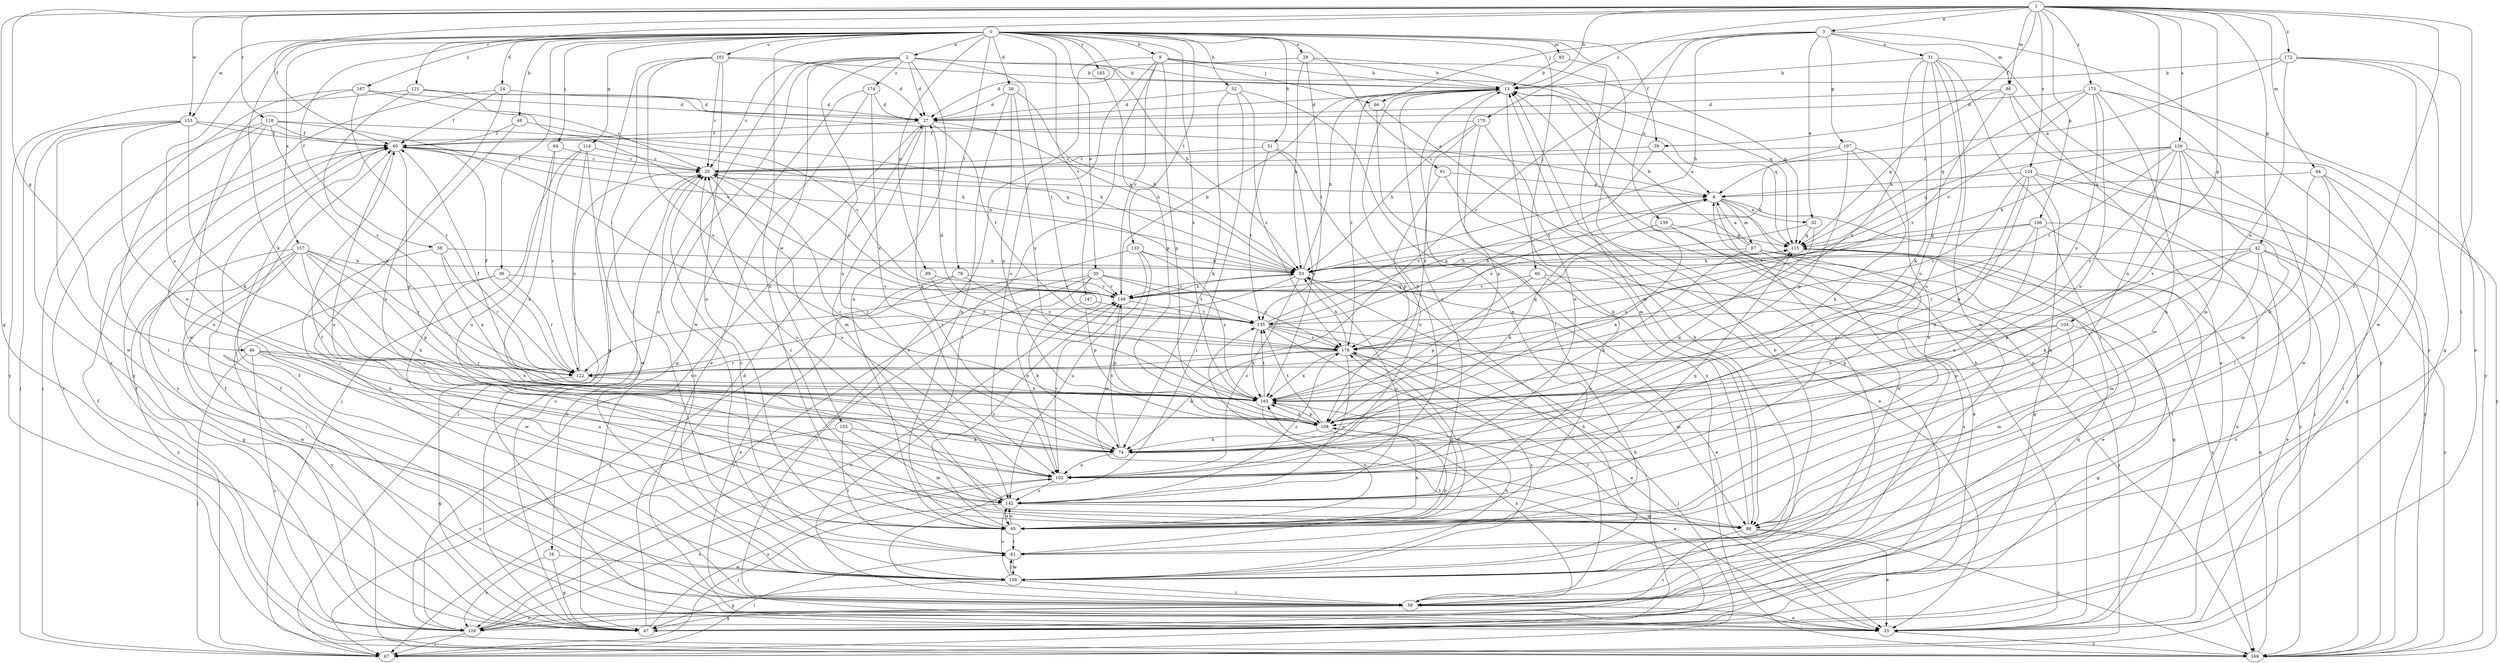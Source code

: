 strict digraph  {
0;
1;
2;
3;
6;
9;
13;
16;
20;
24;
26;
27;
28;
30;
31;
32;
33;
36;
38;
39;
40;
42;
46;
47;
48;
51;
52;
53;
59;
60;
61;
64;
66;
67;
74;
78;
81;
83;
84;
86;
87;
88;
89;
95;
101;
102;
104;
106;
107;
108;
114;
115;
118;
121;
122;
124;
126;
128;
133;
135;
139;
142;
147;
149;
153;
155;
156;
157;
163;
165;
167;
169;
170;
172;
173;
174;
176;
0 -> 2  [label=a];
0 -> 9  [label=b];
0 -> 24  [label=d];
0 -> 26  [label=d];
0 -> 28  [label=e];
0 -> 30  [label=e];
0 -> 36  [label=f];
0 -> 38  [label=f];
0 -> 39  [label=f];
0 -> 48  [label=h];
0 -> 51  [label=h];
0 -> 52  [label=h];
0 -> 53  [label=h];
0 -> 59  [label=i];
0 -> 60  [label=j];
0 -> 61  [label=j];
0 -> 64  [label=j];
0 -> 74  [label=k];
0 -> 78  [label=l];
0 -> 83  [label=m];
0 -> 89  [label=n];
0 -> 95  [label=n];
0 -> 101  [label=o];
0 -> 102  [label=o];
0 -> 114  [label=q];
0 -> 133  [label=t];
0 -> 147  [label=v];
0 -> 153  [label=w];
0 -> 157  [label=x];
0 -> 163  [label=x];
0 -> 165  [label=y];
0 -> 167  [label=y];
1 -> 3  [label=a];
1 -> 13  [label=b];
1 -> 39  [label=f];
1 -> 40  [label=f];
1 -> 42  [label=g];
1 -> 46  [label=g];
1 -> 47  [label=g];
1 -> 59  [label=i];
1 -> 81  [label=l];
1 -> 84  [label=m];
1 -> 86  [label=m];
1 -> 95  [label=n];
1 -> 104  [label=p];
1 -> 106  [label=p];
1 -> 118  [label=r];
1 -> 121  [label=r];
1 -> 124  [label=s];
1 -> 126  [label=s];
1 -> 153  [label=w];
1 -> 170  [label=z];
1 -> 172  [label=z];
1 -> 173  [label=z];
2 -> 13  [label=b];
2 -> 16  [label=c];
2 -> 20  [label=c];
2 -> 27  [label=d];
2 -> 95  [label=n];
2 -> 102  [label=o];
2 -> 115  [label=q];
2 -> 135  [label=t];
2 -> 155  [label=w];
2 -> 156  [label=w];
2 -> 174  [label=z];
3 -> 31  [label=e];
3 -> 32  [label=e];
3 -> 53  [label=h];
3 -> 66  [label=j];
3 -> 86  [label=m];
3 -> 107  [label=p];
3 -> 122  [label=r];
3 -> 139  [label=u];
3 -> 169  [label=y];
6 -> 32  [label=e];
6 -> 47  [label=g];
6 -> 87  [label=m];
6 -> 156  [label=w];
6 -> 169  [label=y];
6 -> 176  [label=z];
9 -> 13  [label=b];
9 -> 59  [label=i];
9 -> 66  [label=j];
9 -> 102  [label=o];
9 -> 108  [label=p];
9 -> 115  [label=q];
9 -> 128  [label=s];
9 -> 149  [label=v];
13 -> 27  [label=d];
13 -> 88  [label=m];
13 -> 95  [label=n];
13 -> 115  [label=q];
13 -> 142  [label=u];
13 -> 176  [label=z];
16 -> 47  [label=g];
16 -> 128  [label=s];
16 -> 156  [label=w];
20 -> 6  [label=a];
20 -> 67  [label=j];
20 -> 142  [label=u];
24 -> 27  [label=d];
24 -> 40  [label=f];
24 -> 128  [label=s];
24 -> 142  [label=u];
26 -> 27  [label=d];
26 -> 53  [label=h];
26 -> 95  [label=n];
26 -> 108  [label=p];
26 -> 163  [label=x];
27 -> 40  [label=f];
27 -> 53  [label=h];
27 -> 74  [label=k];
27 -> 88  [label=m];
27 -> 128  [label=s];
27 -> 135  [label=t];
28 -> 13  [label=b];
28 -> 27  [label=d];
28 -> 53  [label=h];
28 -> 135  [label=t];
28 -> 169  [label=y];
30 -> 59  [label=i];
30 -> 67  [label=j];
30 -> 102  [label=o];
30 -> 108  [label=p];
30 -> 135  [label=t];
30 -> 149  [label=v];
30 -> 176  [label=z];
31 -> 13  [label=b];
31 -> 59  [label=i];
31 -> 74  [label=k];
31 -> 102  [label=o];
31 -> 142  [label=u];
31 -> 156  [label=w];
31 -> 163  [label=x];
31 -> 169  [label=y];
32 -> 115  [label=q];
32 -> 149  [label=v];
32 -> 163  [label=x];
33 -> 13  [label=b];
33 -> 40  [label=f];
33 -> 115  [label=q];
33 -> 169  [label=y];
36 -> 122  [label=r];
36 -> 149  [label=v];
36 -> 156  [label=w];
36 -> 169  [label=y];
38 -> 53  [label=h];
38 -> 95  [label=n];
38 -> 122  [label=r];
38 -> 163  [label=x];
39 -> 6  [label=a];
39 -> 20  [label=c];
39 -> 135  [label=t];
40 -> 20  [label=c];
40 -> 53  [label=h];
40 -> 108  [label=p];
40 -> 115  [label=q];
40 -> 128  [label=s];
40 -> 142  [label=u];
42 -> 33  [label=e];
42 -> 53  [label=h];
42 -> 74  [label=k];
42 -> 88  [label=m];
42 -> 108  [label=p];
42 -> 128  [label=s];
42 -> 169  [label=y];
46 -> 67  [label=j];
46 -> 102  [label=o];
46 -> 122  [label=r];
46 -> 128  [label=s];
46 -> 142  [label=u];
46 -> 163  [label=x];
47 -> 6  [label=a];
47 -> 20  [label=c];
47 -> 27  [label=d];
47 -> 40  [label=f];
47 -> 53  [label=h];
47 -> 102  [label=o];
48 -> 40  [label=f];
48 -> 59  [label=i];
48 -> 149  [label=v];
51 -> 20  [label=c];
51 -> 108  [label=p];
51 -> 135  [label=t];
51 -> 163  [label=x];
52 -> 27  [label=d];
52 -> 59  [label=i];
52 -> 74  [label=k];
52 -> 169  [label=y];
52 -> 176  [label=z];
53 -> 13  [label=b];
53 -> 33  [label=e];
53 -> 102  [label=o];
53 -> 122  [label=r];
53 -> 142  [label=u];
53 -> 149  [label=v];
59 -> 13  [label=b];
59 -> 33  [label=e];
59 -> 40  [label=f];
59 -> 47  [label=g];
59 -> 128  [label=s];
59 -> 163  [label=x];
60 -> 67  [label=j];
60 -> 108  [label=p];
60 -> 142  [label=u];
60 -> 149  [label=v];
61 -> 6  [label=a];
61 -> 33  [label=e];
61 -> 102  [label=o];
64 -> 20  [label=c];
64 -> 74  [label=k];
64 -> 142  [label=u];
66 -> 47  [label=g];
66 -> 81  [label=l];
67 -> 40  [label=f];
67 -> 81  [label=l];
67 -> 135  [label=t];
74 -> 6  [label=a];
74 -> 20  [label=c];
74 -> 102  [label=o];
74 -> 149  [label=v];
78 -> 33  [label=e];
78 -> 67  [label=j];
78 -> 149  [label=v];
78 -> 176  [label=z];
81 -> 20  [label=c];
81 -> 108  [label=p];
81 -> 156  [label=w];
83 -> 13  [label=b];
83 -> 88  [label=m];
84 -> 6  [label=a];
84 -> 47  [label=g];
84 -> 59  [label=i];
84 -> 74  [label=k];
84 -> 81  [label=l];
86 -> 27  [label=d];
86 -> 33  [label=e];
86 -> 115  [label=q];
86 -> 169  [label=y];
86 -> 176  [label=z];
87 -> 6  [label=a];
87 -> 13  [label=b];
87 -> 33  [label=e];
87 -> 53  [label=h];
87 -> 59  [label=i];
87 -> 74  [label=k];
87 -> 169  [label=y];
88 -> 13  [label=b];
88 -> 20  [label=c];
88 -> 33  [label=e];
88 -> 40  [label=f];
88 -> 128  [label=s];
88 -> 169  [label=y];
89 -> 149  [label=v];
89 -> 176  [label=z];
95 -> 81  [label=l];
95 -> 142  [label=u];
95 -> 149  [label=v];
95 -> 176  [label=z];
101 -> 13  [label=b];
101 -> 20  [label=c];
101 -> 27  [label=d];
101 -> 47  [label=g];
101 -> 81  [label=l];
101 -> 95  [label=n];
101 -> 163  [label=x];
102 -> 13  [label=b];
102 -> 128  [label=s];
102 -> 142  [label=u];
102 -> 149  [label=v];
104 -> 47  [label=g];
104 -> 88  [label=m];
104 -> 108  [label=p];
104 -> 163  [label=x];
104 -> 176  [label=z];
106 -> 33  [label=e];
106 -> 59  [label=i];
106 -> 102  [label=o];
106 -> 115  [label=q];
106 -> 122  [label=r];
106 -> 149  [label=v];
107 -> 20  [label=c];
107 -> 53  [label=h];
107 -> 74  [label=k];
107 -> 95  [label=n];
107 -> 108  [label=p];
108 -> 33  [label=e];
108 -> 74  [label=k];
108 -> 95  [label=n];
108 -> 115  [label=q];
108 -> 135  [label=t];
108 -> 163  [label=x];
114 -> 20  [label=c];
114 -> 33  [label=e];
114 -> 67  [label=j];
114 -> 122  [label=r];
114 -> 156  [label=w];
115 -> 53  [label=h];
118 -> 40  [label=f];
118 -> 53  [label=h];
118 -> 67  [label=j];
118 -> 95  [label=n];
118 -> 135  [label=t];
118 -> 163  [label=x];
118 -> 169  [label=y];
121 -> 6  [label=a];
121 -> 20  [label=c];
121 -> 27  [label=d];
121 -> 122  [label=r];
121 -> 169  [label=y];
122 -> 20  [label=c];
122 -> 40  [label=f];
122 -> 47  [label=g];
122 -> 163  [label=x];
124 -> 6  [label=a];
124 -> 67  [label=j];
124 -> 95  [label=n];
124 -> 102  [label=o];
124 -> 108  [label=p];
124 -> 169  [label=y];
124 -> 176  [label=z];
126 -> 20  [label=c];
126 -> 53  [label=h];
126 -> 88  [label=m];
126 -> 115  [label=q];
126 -> 122  [label=r];
126 -> 135  [label=t];
126 -> 156  [label=w];
126 -> 163  [label=x];
126 -> 169  [label=y];
128 -> 40  [label=f];
128 -> 67  [label=j];
128 -> 115  [label=q];
128 -> 149  [label=v];
133 -> 53  [label=h];
133 -> 88  [label=m];
133 -> 122  [label=r];
133 -> 142  [label=u];
133 -> 163  [label=x];
135 -> 6  [label=a];
135 -> 33  [label=e];
135 -> 59  [label=i];
135 -> 88  [label=m];
135 -> 115  [label=q];
135 -> 163  [label=x];
135 -> 176  [label=z];
139 -> 74  [label=k];
139 -> 115  [label=q];
139 -> 128  [label=s];
142 -> 20  [label=c];
142 -> 67  [label=j];
142 -> 88  [label=m];
142 -> 95  [label=n];
142 -> 115  [label=q];
142 -> 176  [label=z];
147 -> 74  [label=k];
147 -> 135  [label=t];
149 -> 13  [label=b];
149 -> 20  [label=c];
149 -> 53  [label=h];
149 -> 108  [label=p];
149 -> 135  [label=t];
153 -> 40  [label=f];
153 -> 47  [label=g];
153 -> 53  [label=h];
153 -> 67  [label=j];
153 -> 74  [label=k];
153 -> 102  [label=o];
153 -> 156  [label=w];
155 -> 74  [label=k];
155 -> 81  [label=l];
155 -> 88  [label=m];
155 -> 128  [label=s];
156 -> 13  [label=b];
156 -> 20  [label=c];
156 -> 47  [label=g];
156 -> 53  [label=h];
156 -> 59  [label=i];
156 -> 81  [label=l];
156 -> 142  [label=u];
156 -> 163  [label=x];
156 -> 176  [label=z];
157 -> 33  [label=e];
157 -> 47  [label=g];
157 -> 53  [label=h];
157 -> 59  [label=i];
157 -> 74  [label=k];
157 -> 102  [label=o];
157 -> 108  [label=p];
157 -> 122  [label=r];
157 -> 169  [label=y];
163 -> 40  [label=f];
163 -> 95  [label=n];
163 -> 108  [label=p];
163 -> 135  [label=t];
165 -> 108  [label=p];
167 -> 27  [label=d];
167 -> 59  [label=i];
167 -> 122  [label=r];
167 -> 149  [label=v];
167 -> 156  [label=w];
169 -> 115  [label=q];
170 -> 40  [label=f];
170 -> 53  [label=h];
170 -> 102  [label=o];
170 -> 108  [label=p];
170 -> 163  [label=x];
172 -> 6  [label=a];
172 -> 13  [label=b];
172 -> 33  [label=e];
172 -> 47  [label=g];
172 -> 156  [label=w];
172 -> 163  [label=x];
173 -> 27  [label=d];
173 -> 88  [label=m];
173 -> 95  [label=n];
173 -> 102  [label=o];
173 -> 115  [label=q];
173 -> 149  [label=v];
173 -> 163  [label=x];
173 -> 169  [label=y];
174 -> 27  [label=d];
174 -> 33  [label=e];
174 -> 47  [label=g];
174 -> 163  [label=x];
176 -> 27  [label=d];
176 -> 53  [label=h];
176 -> 67  [label=j];
176 -> 74  [label=k];
176 -> 95  [label=n];
176 -> 115  [label=q];
176 -> 122  [label=r];
176 -> 142  [label=u];
176 -> 163  [label=x];
}
